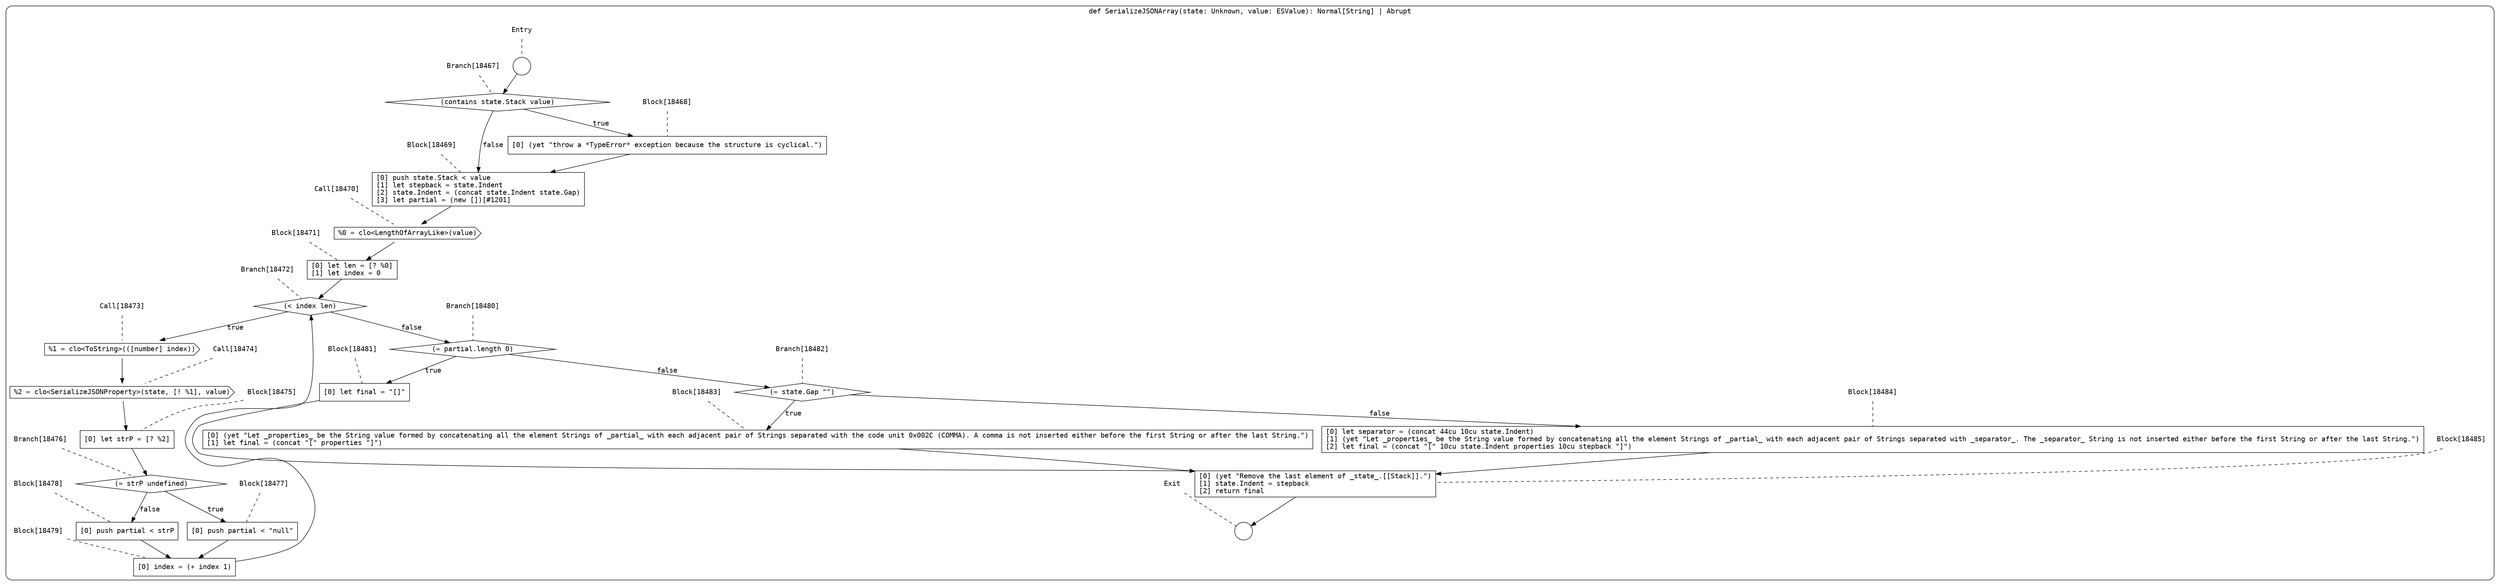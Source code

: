 digraph {
  graph [fontname = "Consolas"]
  node [fontname = "Consolas"]
  edge [fontname = "Consolas"]
  subgraph cluster2552 {
    label = "def SerializeJSONArray(state: Unknown, value: ESValue): Normal[String] | Abrupt"
    style = rounded
    cluster2552_entry_name [shape=none, label=<<font color="black">Entry</font>>]
    cluster2552_entry_name -> cluster2552_entry [arrowhead=none, color="black", style=dashed]
    cluster2552_entry [shape=circle label=" " color="black" fillcolor="white" style=filled]
    cluster2552_entry -> node18467 [color="black"]
    cluster2552_exit_name [shape=none, label=<<font color="black">Exit</font>>]
    cluster2552_exit_name -> cluster2552_exit [arrowhead=none, color="black", style=dashed]
    cluster2552_exit [shape=circle label=" " color="black" fillcolor="white" style=filled]
    node18467_name [shape=none, label=<<font color="black">Branch[18467]</font>>]
    node18467_name -> node18467 [arrowhead=none, color="black", style=dashed]
    node18467 [shape=diamond, label=<<font color="black">(contains state.Stack value)</font>> color="black" fillcolor="white", style=filled]
    node18467 -> node18468 [label=<<font color="black">true</font>> color="black"]
    node18467 -> node18469 [label=<<font color="black">false</font>> color="black"]
    node18468_name [shape=none, label=<<font color="black">Block[18468]</font>>]
    node18468_name -> node18468 [arrowhead=none, color="black", style=dashed]
    node18468 [shape=box, label=<<font color="black">[0] (yet &quot;throw a *TypeError* exception because the structure is cyclical.&quot;)<BR ALIGN="LEFT"/></font>> color="black" fillcolor="white", style=filled]
    node18468 -> node18469 [color="black"]
    node18469_name [shape=none, label=<<font color="black">Block[18469]</font>>]
    node18469_name -> node18469 [arrowhead=none, color="black", style=dashed]
    node18469 [shape=box, label=<<font color="black">[0] push state.Stack &lt; value<BR ALIGN="LEFT"/>[1] let stepback = state.Indent<BR ALIGN="LEFT"/>[2] state.Indent = (concat state.Indent state.Gap)<BR ALIGN="LEFT"/>[3] let partial = (new [])[#1201]<BR ALIGN="LEFT"/></font>> color="black" fillcolor="white", style=filled]
    node18469 -> node18470 [color="black"]
    node18470_name [shape=none, label=<<font color="black">Call[18470]</font>>]
    node18470_name -> node18470 [arrowhead=none, color="black", style=dashed]
    node18470 [shape=cds, label=<<font color="black">%0 = clo&lt;LengthOfArrayLike&gt;(value)</font>> color="black" fillcolor="white", style=filled]
    node18470 -> node18471 [color="black"]
    node18471_name [shape=none, label=<<font color="black">Block[18471]</font>>]
    node18471_name -> node18471 [arrowhead=none, color="black", style=dashed]
    node18471 [shape=box, label=<<font color="black">[0] let len = [? %0]<BR ALIGN="LEFT"/>[1] let index = 0<BR ALIGN="LEFT"/></font>> color="black" fillcolor="white", style=filled]
    node18471 -> node18472 [color="black"]
    node18472_name [shape=none, label=<<font color="black">Branch[18472]</font>>]
    node18472_name -> node18472 [arrowhead=none, color="black", style=dashed]
    node18472 [shape=diamond, label=<<font color="black">(&lt; index len)</font>> color="black" fillcolor="white", style=filled]
    node18472 -> node18473 [label=<<font color="black">true</font>> color="black"]
    node18472 -> node18480 [label=<<font color="black">false</font>> color="black"]
    node18473_name [shape=none, label=<<font color="black">Call[18473]</font>>]
    node18473_name -> node18473 [arrowhead=none, color="black", style=dashed]
    node18473 [shape=cds, label=<<font color="black">%1 = clo&lt;ToString&gt;(([number] index))</font>> color="black" fillcolor="white", style=filled]
    node18473 -> node18474 [color="black"]
    node18480_name [shape=none, label=<<font color="black">Branch[18480]</font>>]
    node18480_name -> node18480 [arrowhead=none, color="black", style=dashed]
    node18480 [shape=diamond, label=<<font color="black">(= partial.length 0)</font>> color="black" fillcolor="white", style=filled]
    node18480 -> node18481 [label=<<font color="black">true</font>> color="black"]
    node18480 -> node18482 [label=<<font color="black">false</font>> color="black"]
    node18474_name [shape=none, label=<<font color="black">Call[18474]</font>>]
    node18474_name -> node18474 [arrowhead=none, color="black", style=dashed]
    node18474 [shape=cds, label=<<font color="black">%2 = clo&lt;SerializeJSONProperty&gt;(state, [! %1], value)</font>> color="black" fillcolor="white", style=filled]
    node18474 -> node18475 [color="black"]
    node18481_name [shape=none, label=<<font color="black">Block[18481]</font>>]
    node18481_name -> node18481 [arrowhead=none, color="black", style=dashed]
    node18481 [shape=box, label=<<font color="black">[0] let final = &quot;[]&quot;<BR ALIGN="LEFT"/></font>> color="black" fillcolor="white", style=filled]
    node18481 -> node18485 [color="black"]
    node18482_name [shape=none, label=<<font color="black">Branch[18482]</font>>]
    node18482_name -> node18482 [arrowhead=none, color="black", style=dashed]
    node18482 [shape=diamond, label=<<font color="black">(= state.Gap &quot;&quot;)</font>> color="black" fillcolor="white", style=filled]
    node18482 -> node18483 [label=<<font color="black">true</font>> color="black"]
    node18482 -> node18484 [label=<<font color="black">false</font>> color="black"]
    node18475_name [shape=none, label=<<font color="black">Block[18475]</font>>]
    node18475_name -> node18475 [arrowhead=none, color="black", style=dashed]
    node18475 [shape=box, label=<<font color="black">[0] let strP = [? %2]<BR ALIGN="LEFT"/></font>> color="black" fillcolor="white", style=filled]
    node18475 -> node18476 [color="black"]
    node18485_name [shape=none, label=<<font color="black">Block[18485]</font>>]
    node18485_name -> node18485 [arrowhead=none, color="black", style=dashed]
    node18485 [shape=box, label=<<font color="black">[0] (yet &quot;Remove the last element of _state_.[[Stack]].&quot;)<BR ALIGN="LEFT"/>[1] state.Indent = stepback<BR ALIGN="LEFT"/>[2] return final<BR ALIGN="LEFT"/></font>> color="black" fillcolor="white", style=filled]
    node18485 -> cluster2552_exit [color="black"]
    node18483_name [shape=none, label=<<font color="black">Block[18483]</font>>]
    node18483_name -> node18483 [arrowhead=none, color="black", style=dashed]
    node18483 [shape=box, label=<<font color="black">[0] (yet &quot;Let _properties_ be the String value formed by concatenating all the element Strings of _partial_ with each adjacent pair of Strings separated with the code unit 0x002C (COMMA). A comma is not inserted either before the first String or after the last String.&quot;)<BR ALIGN="LEFT"/>[1] let final = (concat &quot;[&quot; properties &quot;]&quot;)<BR ALIGN="LEFT"/></font>> color="black" fillcolor="white", style=filled]
    node18483 -> node18485 [color="black"]
    node18484_name [shape=none, label=<<font color="black">Block[18484]</font>>]
    node18484_name -> node18484 [arrowhead=none, color="black", style=dashed]
    node18484 [shape=box, label=<<font color="black">[0] let separator = (concat 44cu 10cu state.Indent)<BR ALIGN="LEFT"/>[1] (yet &quot;Let _properties_ be the String value formed by concatenating all the element Strings of _partial_ with each adjacent pair of Strings separated with _separator_. The _separator_ String is not inserted either before the first String or after the last String.&quot;)<BR ALIGN="LEFT"/>[2] let final = (concat &quot;[&quot; 10cu state.Indent properties 10cu stepback &quot;]&quot;)<BR ALIGN="LEFT"/></font>> color="black" fillcolor="white", style=filled]
    node18484 -> node18485 [color="black"]
    node18476_name [shape=none, label=<<font color="black">Branch[18476]</font>>]
    node18476_name -> node18476 [arrowhead=none, color="black", style=dashed]
    node18476 [shape=diamond, label=<<font color="black">(= strP undefined)</font>> color="black" fillcolor="white", style=filled]
    node18476 -> node18477 [label=<<font color="black">true</font>> color="black"]
    node18476 -> node18478 [label=<<font color="black">false</font>> color="black"]
    node18477_name [shape=none, label=<<font color="black">Block[18477]</font>>]
    node18477_name -> node18477 [arrowhead=none, color="black", style=dashed]
    node18477 [shape=box, label=<<font color="black">[0] push partial &lt; &quot;null&quot;<BR ALIGN="LEFT"/></font>> color="black" fillcolor="white", style=filled]
    node18477 -> node18479 [color="black"]
    node18478_name [shape=none, label=<<font color="black">Block[18478]</font>>]
    node18478_name -> node18478 [arrowhead=none, color="black", style=dashed]
    node18478 [shape=box, label=<<font color="black">[0] push partial &lt; strP<BR ALIGN="LEFT"/></font>> color="black" fillcolor="white", style=filled]
    node18478 -> node18479 [color="black"]
    node18479_name [shape=none, label=<<font color="black">Block[18479]</font>>]
    node18479_name -> node18479 [arrowhead=none, color="black", style=dashed]
    node18479 [shape=box, label=<<font color="black">[0] index = (+ index 1)<BR ALIGN="LEFT"/></font>> color="black" fillcolor="white", style=filled]
    node18479 -> node18472 [color="black"]
  }
}